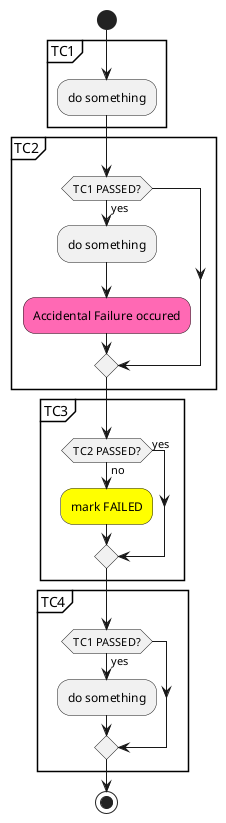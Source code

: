 @startuml TSb - conditional with Failure
start

partition "TC1" {
  :do something;
}

partition "TC2" {
  if (TC1 PASSED?) then (yes)
    :do something;
    #HotPink:Accidental Failure occured;
  endif
}

partition "TC3" {
  if (TC2 PASSED?) then (yes)
'    :do something;
'    :do more;
'    :do more and more;
'    :do more, more and more;
  else (no)
    #Yellow:mark FAILED;
  endif
}

partition "TC4" {
  if (TC1 PASSED?) then (yes)
    :do something;
  endif
}

stop
@enduml
